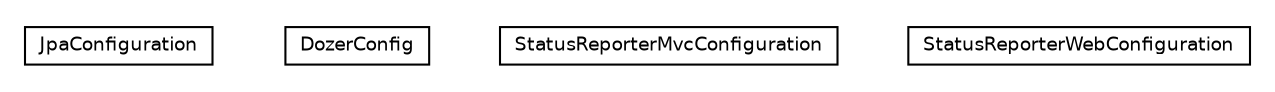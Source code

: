 #!/usr/local/bin/dot
#
# Class diagram 
# Generated by UMLGraph version R5_6-24-gf6e263 (http://www.umlgraph.org/)
#

digraph G {
	edge [fontname="Helvetica",fontsize=10,labelfontname="Helvetica",labelfontsize=10];
	node [fontname="Helvetica",fontsize=10,shape=plaintext];
	nodesep=0.25;
	ranksep=0.5;
	// net.ljcomputing.sr.config.JpaConfiguration
	c731 [label=<<table title="net.ljcomputing.sr.config.JpaConfiguration" border="0" cellborder="1" cellspacing="0" cellpadding="2" port="p" href="./JpaConfiguration.html">
		<tr><td><table border="0" cellspacing="0" cellpadding="1">
<tr><td align="center" balign="center"> JpaConfiguration </td></tr>
		</table></td></tr>
		</table>>, URL="./JpaConfiguration.html", fontname="Helvetica", fontcolor="black", fontsize=9.0];
	// net.ljcomputing.sr.config.DozerConfig
	c732 [label=<<table title="net.ljcomputing.sr.config.DozerConfig" border="0" cellborder="1" cellspacing="0" cellpadding="2" port="p" href="./DozerConfig.html">
		<tr><td><table border="0" cellspacing="0" cellpadding="1">
<tr><td align="center" balign="center"> DozerConfig </td></tr>
		</table></td></tr>
		</table>>, URL="./DozerConfig.html", fontname="Helvetica", fontcolor="black", fontsize=9.0];
	// net.ljcomputing.sr.config.StatusReporterMvcConfiguration
	c733 [label=<<table title="net.ljcomputing.sr.config.StatusReporterMvcConfiguration" border="0" cellborder="1" cellspacing="0" cellpadding="2" port="p" href="./StatusReporterMvcConfiguration.html">
		<tr><td><table border="0" cellspacing="0" cellpadding="1">
<tr><td align="center" balign="center"> StatusReporterMvcConfiguration </td></tr>
		</table></td></tr>
		</table>>, URL="./StatusReporterMvcConfiguration.html", fontname="Helvetica", fontcolor="black", fontsize=9.0];
	// net.ljcomputing.sr.config.StatusReporterWebConfiguration
	c734 [label=<<table title="net.ljcomputing.sr.config.StatusReporterWebConfiguration" border="0" cellborder="1" cellspacing="0" cellpadding="2" port="p" href="./StatusReporterWebConfiguration.html">
		<tr><td><table border="0" cellspacing="0" cellpadding="1">
<tr><td align="center" balign="center"> StatusReporterWebConfiguration </td></tr>
		</table></td></tr>
		</table>>, URL="./StatusReporterWebConfiguration.html", fontname="Helvetica", fontcolor="black", fontsize=9.0];
}

